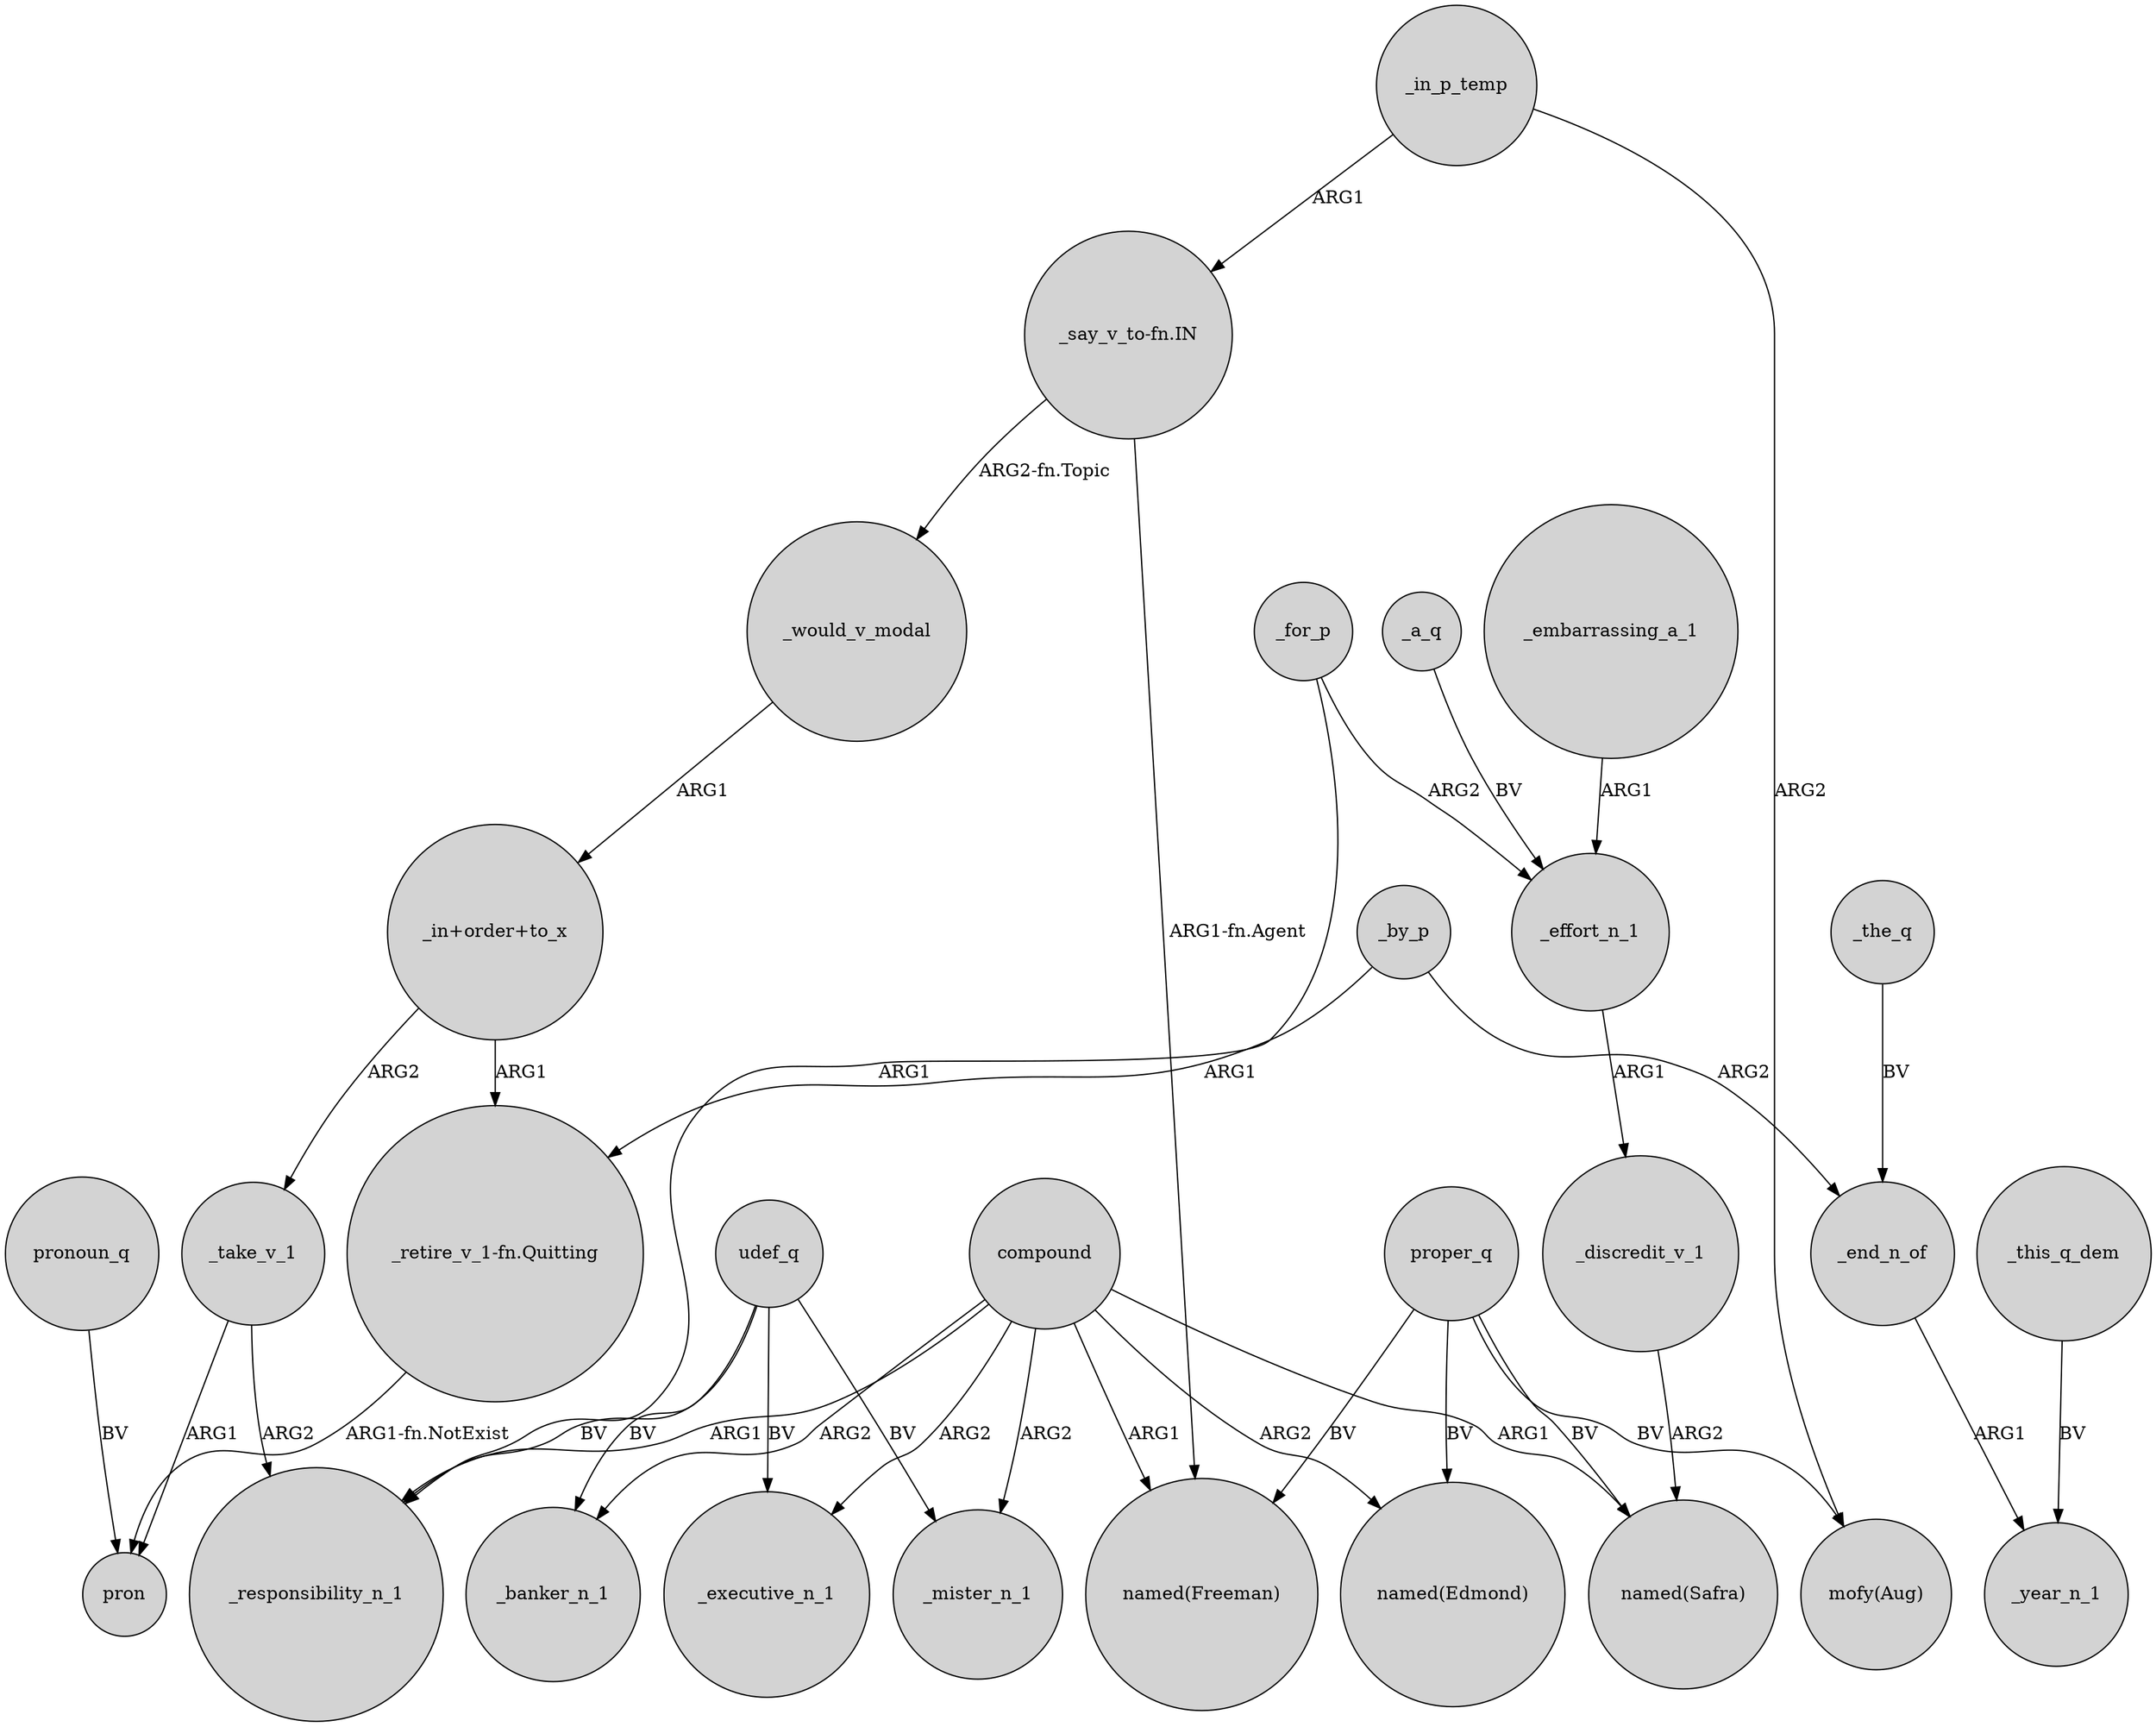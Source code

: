 digraph {
	node [shape=circle style=filled]
	"_say_v_to-fn.IN" -> _would_v_modal [label="ARG2-fn.Topic"]
	"_in+order+to_x" -> "_retire_v_1-fn.Quitting" [label=ARG1]
	udef_q -> _responsibility_n_1 [label=BV]
	_effort_n_1 -> _discredit_v_1 [label=ARG1]
	udef_q -> _executive_n_1 [label=BV]
	"_in+order+to_x" -> _take_v_1 [label=ARG2]
	_the_q -> _end_n_of [label=BV]
	_end_n_of -> _year_n_1 [label=ARG1]
	_take_v_1 -> _responsibility_n_1 [label=ARG2]
	compound -> _mister_n_1 [label=ARG2]
	"_say_v_to-fn.IN" -> "named(Freeman)" [label="ARG1-fn.Agent"]
	_would_v_modal -> "_in+order+to_x" [label=ARG1]
	udef_q -> _mister_n_1 [label=BV]
	proper_q -> "named(Edmond)" [label=BV]
	proper_q -> "named(Freeman)" [label=BV]
	_by_p -> _end_n_of [label=ARG2]
	_take_v_1 -> pron [label=ARG1]
	_for_p -> _effort_n_1 [label=ARG2]
	_discredit_v_1 -> "named(Safra)" [label=ARG2]
	compound -> _banker_n_1 [label=ARG2]
	proper_q -> "named(Safra)" [label=BV]
	_by_p -> "_retire_v_1-fn.Quitting" [label=ARG1]
	compound -> "named(Freeman)" [label=ARG1]
	pronoun_q -> pron [label=BV]
	compound -> "named(Safra)" [label=ARG1]
	compound -> "named(Edmond)" [label=ARG2]
	_in_p_temp -> "mofy(Aug)" [label=ARG2]
	udef_q -> _banker_n_1 [label=BV]
	proper_q -> "mofy(Aug)" [label=BV]
	_a_q -> _effort_n_1 [label=BV]
	_in_p_temp -> "_say_v_to-fn.IN" [label=ARG1]
	_for_p -> _responsibility_n_1 [label=ARG1]
	compound -> _executive_n_1 [label=ARG2]
	compound -> _responsibility_n_1 [label=ARG1]
	_embarrassing_a_1 -> _effort_n_1 [label=ARG1]
	"_retire_v_1-fn.Quitting" -> pron [label="ARG1-fn.NotExist"]
	_this_q_dem -> _year_n_1 [label=BV]
}
